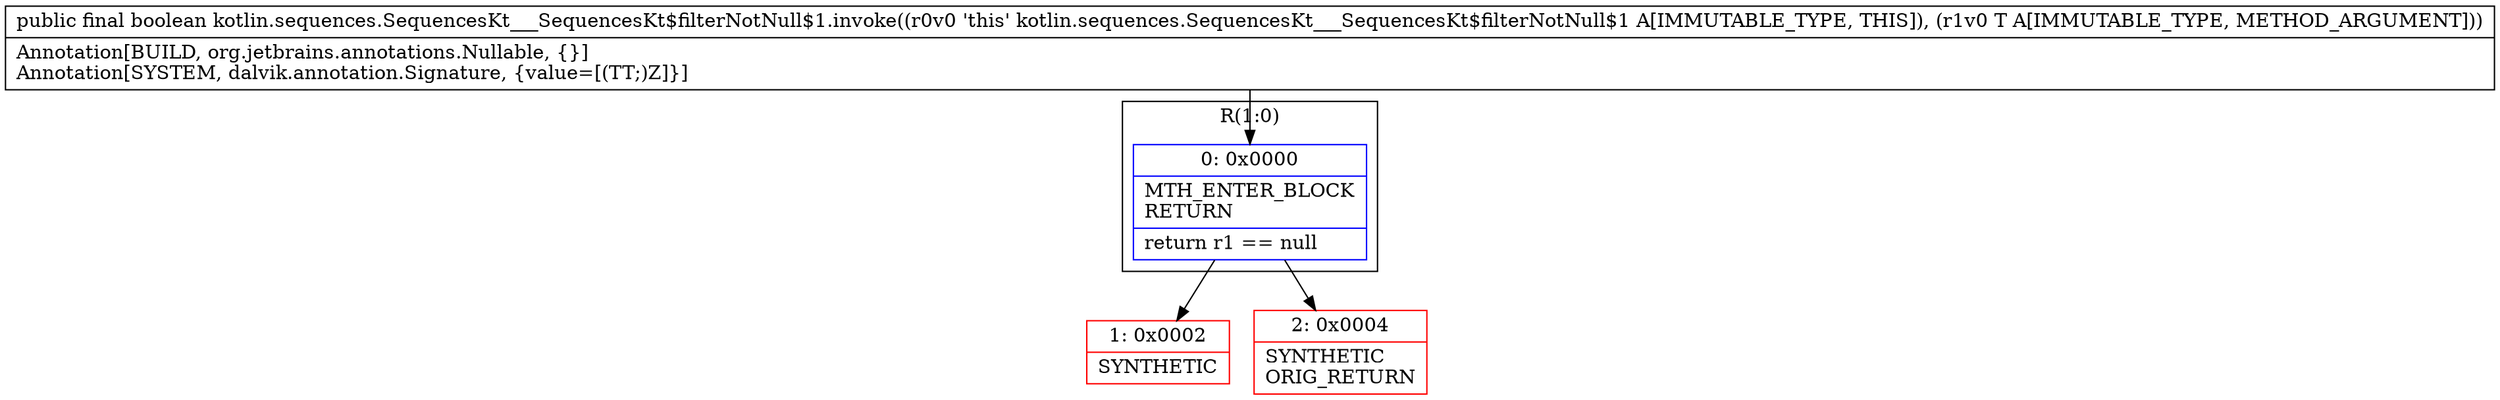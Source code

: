 digraph "CFG forkotlin.sequences.SequencesKt___SequencesKt$filterNotNull$1.invoke(Ljava\/lang\/Object;)Z" {
subgraph cluster_Region_2077368860 {
label = "R(1:0)";
node [shape=record,color=blue];
Node_0 [shape=record,label="{0\:\ 0x0000|MTH_ENTER_BLOCK\lRETURN\l|return r1 == null\l}"];
}
Node_1 [shape=record,color=red,label="{1\:\ 0x0002|SYNTHETIC\l}"];
Node_2 [shape=record,color=red,label="{2\:\ 0x0004|SYNTHETIC\lORIG_RETURN\l}"];
MethodNode[shape=record,label="{public final boolean kotlin.sequences.SequencesKt___SequencesKt$filterNotNull$1.invoke((r0v0 'this' kotlin.sequences.SequencesKt___SequencesKt$filterNotNull$1 A[IMMUTABLE_TYPE, THIS]), (r1v0 T A[IMMUTABLE_TYPE, METHOD_ARGUMENT]))  | Annotation[BUILD, org.jetbrains.annotations.Nullable, \{\}]\lAnnotation[SYSTEM, dalvik.annotation.Signature, \{value=[(TT;)Z]\}]\l}"];
MethodNode -> Node_0;
Node_0 -> Node_1;
Node_0 -> Node_2;
}

